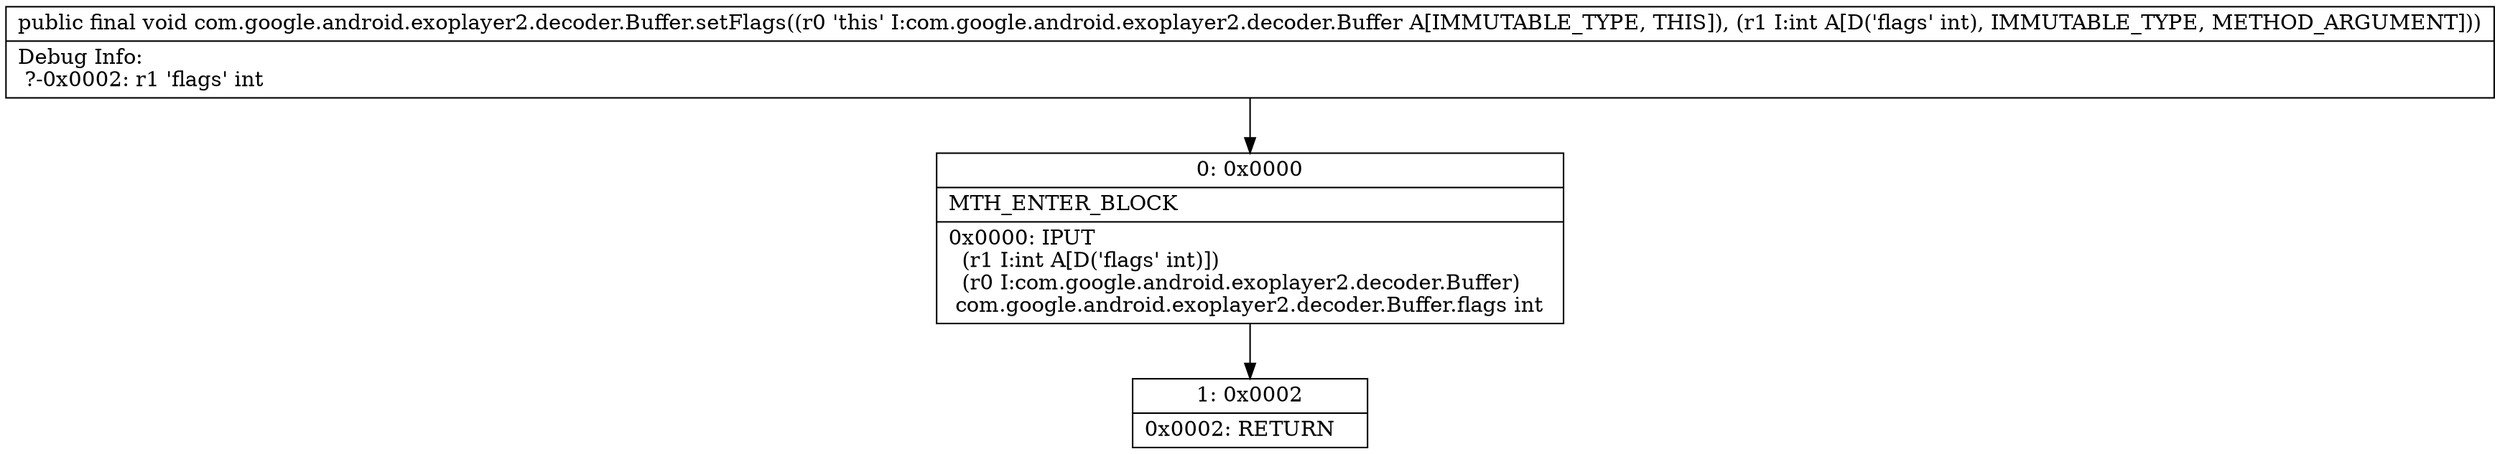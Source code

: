 digraph "CFG forcom.google.android.exoplayer2.decoder.Buffer.setFlags(I)V" {
Node_0 [shape=record,label="{0\:\ 0x0000|MTH_ENTER_BLOCK\l|0x0000: IPUT  \l  (r1 I:int A[D('flags' int)])\l  (r0 I:com.google.android.exoplayer2.decoder.Buffer)\l com.google.android.exoplayer2.decoder.Buffer.flags int \l}"];
Node_1 [shape=record,label="{1\:\ 0x0002|0x0002: RETURN   \l}"];
MethodNode[shape=record,label="{public final void com.google.android.exoplayer2.decoder.Buffer.setFlags((r0 'this' I:com.google.android.exoplayer2.decoder.Buffer A[IMMUTABLE_TYPE, THIS]), (r1 I:int A[D('flags' int), IMMUTABLE_TYPE, METHOD_ARGUMENT]))  | Debug Info:\l  ?\-0x0002: r1 'flags' int\l}"];
MethodNode -> Node_0;
Node_0 -> Node_1;
}

